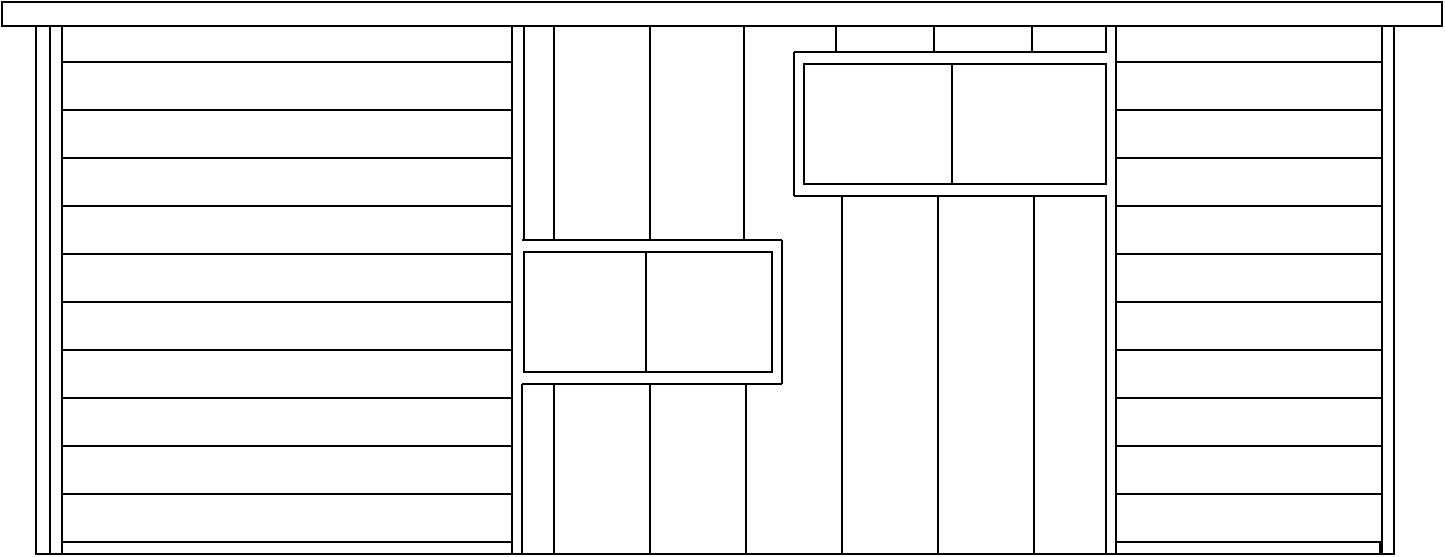 <mxfile version="10.6.9" type="github"><diagram id="NxlQ8bqLyU6EwYpoMopH" name="Page-1"><mxGraphModel dx="754" dy="465" grid="1" gridSize="6" guides="1" tooltips="1" connect="1" arrows="1" fold="1" page="1" pageScale="1" pageWidth="1100" pageHeight="850" math="0" shadow="0"><root><mxCell id="0"/><mxCell id="1" parent="0"/><mxCell id="kO-maVPEDU3jo5znh7mr-5" value="" style="rounded=0;whiteSpace=wrap;html=1;" vertex="1" parent="1"><mxGeometry x="270" y="330" width="660" height="6" as="geometry"/></mxCell><mxCell id="kO-maVPEDU3jo5znh7mr-11" value="" style="rounded=0;whiteSpace=wrap;html=1;" vertex="1" parent="1"><mxGeometry x="270" y="234" width="228" height="24" as="geometry"/></mxCell><mxCell id="kO-maVPEDU3jo5znh7mr-9" value="" style="rounded=0;whiteSpace=wrap;html=1;" vertex="1" parent="1"><mxGeometry x="270" y="282" width="228" height="24" as="geometry"/></mxCell><mxCell id="kO-maVPEDU3jo5znh7mr-1" value="" style="rounded=0;whiteSpace=wrap;html=1;" vertex="1" parent="1"><mxGeometry x="257" y="72" width="672" height="264" as="geometry"/></mxCell><mxCell id="kO-maVPEDU3jo5znh7mr-8" value="" style="rounded=0;whiteSpace=wrap;html=1;" vertex="1" parent="1"><mxGeometry x="270" y="306" width="225" height="24" as="geometry"/></mxCell><mxCell id="kO-maVPEDU3jo5znh7mr-2" value="" style="rounded=0;whiteSpace=wrap;html=1;" vertex="1" parent="1"><mxGeometry x="240" y="60" width="720" height="12" as="geometry"/></mxCell><mxCell id="kO-maVPEDU3jo5znh7mr-3" value="" style="rounded=0;whiteSpace=wrap;html=1;" vertex="1" parent="1"><mxGeometry x="264" y="72" width="6" height="264" as="geometry"/></mxCell><mxCell id="kO-maVPEDU3jo5znh7mr-4" value="" style="rounded=0;whiteSpace=wrap;html=1;" vertex="1" parent="1"><mxGeometry x="930" y="72" width="6" height="264" as="geometry"/></mxCell><mxCell id="kO-maVPEDU3jo5znh7mr-10" value="" style="rounded=0;whiteSpace=wrap;html=1;" vertex="1" parent="1"><mxGeometry x="270" y="258" width="225" height="24" as="geometry"/></mxCell><mxCell id="kO-maVPEDU3jo5znh7mr-12" value="" style="rounded=0;whiteSpace=wrap;html=1;" vertex="1" parent="1"><mxGeometry x="270" y="210" width="225" height="24" as="geometry"/></mxCell><mxCell id="kO-maVPEDU3jo5znh7mr-13" value="" style="rounded=0;whiteSpace=wrap;html=1;" vertex="1" parent="1"><mxGeometry x="270" y="186" width="225" height="24" as="geometry"/></mxCell><mxCell id="kO-maVPEDU3jo5znh7mr-14" value="" style="rounded=0;whiteSpace=wrap;html=1;" vertex="1" parent="1"><mxGeometry x="270" y="162" width="225" height="24" as="geometry"/></mxCell><mxCell id="kO-maVPEDU3jo5znh7mr-15" value="" style="rounded=0;whiteSpace=wrap;html=1;" vertex="1" parent="1"><mxGeometry x="270" y="138" width="225" height="24" as="geometry"/></mxCell><mxCell id="kO-maVPEDU3jo5znh7mr-16" value="" style="rounded=0;whiteSpace=wrap;html=1;" vertex="1" parent="1"><mxGeometry x="270" y="114" width="225" height="24" as="geometry"/></mxCell><mxCell id="kO-maVPEDU3jo5znh7mr-17" value="" style="rounded=0;whiteSpace=wrap;html=1;" vertex="1" parent="1"><mxGeometry x="270" y="90" width="225" height="24" as="geometry"/></mxCell><mxCell id="kO-maVPEDU3jo5znh7mr-19" value="" style="rounded=0;whiteSpace=wrap;html=1;" vertex="1" parent="1"><mxGeometry x="564" y="251" width="48" height="85" as="geometry"/></mxCell><mxCell id="kO-maVPEDU3jo5znh7mr-21" value="" style="rounded=0;whiteSpace=wrap;html=1;" vertex="1" parent="1"><mxGeometry x="660" y="157" width="48" height="179" as="geometry"/></mxCell><mxCell id="kO-maVPEDU3jo5znh7mr-22" value="" style="rounded=0;whiteSpace=wrap;html=1;" vertex="1" parent="1"><mxGeometry x="708" y="157" width="48" height="179" as="geometry"/></mxCell><mxCell id="kO-maVPEDU3jo5znh7mr-23" value="" style="rounded=0;whiteSpace=wrap;html=1;" vertex="1" parent="1"><mxGeometry x="756" y="157" width="36" height="179" as="geometry"/></mxCell><mxCell id="kO-maVPEDU3jo5znh7mr-26" value="" style="line;strokeWidth=1;direction=south;html=1;" vertex="1" parent="1"><mxGeometry x="490" y="72" width="10" height="264" as="geometry"/></mxCell><mxCell id="kO-maVPEDU3jo5znh7mr-27" value="" style="line;strokeWidth=1;direction=south;html=1;" vertex="1" parent="1"><mxGeometry x="495" y="251" width="10" height="85" as="geometry"/></mxCell><mxCell id="kO-maVPEDU3jo5znh7mr-28" value="" style="line;strokeWidth=1;html=1;" vertex="1" parent="1"><mxGeometry x="500" y="246" width="130" height="10" as="geometry"/></mxCell><mxCell id="kO-maVPEDU3jo5znh7mr-29" value="" style="line;strokeWidth=1;direction=south;html=1;" vertex="1" parent="1"><mxGeometry x="625" y="179" width="10" height="72" as="geometry"/></mxCell><mxCell id="kO-maVPEDU3jo5znh7mr-30" value="" style="line;strokeWidth=1;html=1;" vertex="1" parent="1"><mxGeometry x="500" y="174" width="130" height="10" as="geometry"/></mxCell><mxCell id="kO-maVPEDU3jo5znh7mr-31" value="" style="line;strokeWidth=1;direction=south;html=1;" vertex="1" parent="1"><mxGeometry x="496" y="72" width="10" height="107" as="geometry"/></mxCell><mxCell id="kO-maVPEDU3jo5znh7mr-34" value="" style="line;strokeWidth=1;direction=south;html=1;" vertex="1" parent="1"><mxGeometry x="606" y="72" width="10" height="107" as="geometry"/></mxCell><mxCell id="kO-maVPEDU3jo5znh7mr-35" value="" style="rounded=0;whiteSpace=wrap;html=1;" vertex="1" parent="1"><mxGeometry x="516" y="72" width="48" height="107" as="geometry"/></mxCell><mxCell id="kO-maVPEDU3jo5znh7mr-18" value="" style="rounded=0;whiteSpace=wrap;html=1;" vertex="1" parent="1"><mxGeometry x="516" y="251" width="48" height="85" as="geometry"/></mxCell><mxCell id="kO-maVPEDU3jo5znh7mr-38" value="" style="rounded=0;whiteSpace=wrap;html=1;strokeWidth=1;" vertex="1" parent="1"><mxGeometry x="501" y="185" width="124" height="60" as="geometry"/></mxCell><mxCell id="kO-maVPEDU3jo5znh7mr-39" value="" style="line;strokeWidth=1;direction=south;html=1;" vertex="1" parent="1"><mxGeometry x="792" y="72" width="10" height="264" as="geometry"/></mxCell><mxCell id="kO-maVPEDU3jo5znh7mr-40" value="" style="line;strokeWidth=1;html=1;" vertex="1" parent="1"><mxGeometry x="636" y="152" width="156" height="10" as="geometry"/></mxCell><mxCell id="kO-maVPEDU3jo5znh7mr-41" value="" style="line;strokeWidth=1;direction=south;html=1;" vertex="1" parent="1"><mxGeometry x="631" y="85" width="10" height="72" as="geometry"/></mxCell><mxCell id="kO-maVPEDU3jo5znh7mr-42" value="" style="line;strokeWidth=1;html=1;" vertex="1" parent="1"><mxGeometry x="636" y="80" width="156" height="10" as="geometry"/></mxCell><mxCell id="kO-maVPEDU3jo5znh7mr-43" value="" style="rounded=0;whiteSpace=wrap;html=1;" vertex="1" parent="1"><mxGeometry x="755" y="72" width="37" height="13" as="geometry"/></mxCell><mxCell id="kO-maVPEDU3jo5znh7mr-44" value="" style="rounded=0;whiteSpace=wrap;html=1;" vertex="1" parent="1"><mxGeometry x="706" y="72" width="49" height="13" as="geometry"/></mxCell><mxCell id="kO-maVPEDU3jo5znh7mr-45" value="" style="rounded=0;whiteSpace=wrap;html=1;" vertex="1" parent="1"><mxGeometry x="657" y="72" width="49" height="13" as="geometry"/></mxCell><mxCell id="kO-maVPEDU3jo5znh7mr-46" value="" style="rounded=0;whiteSpace=wrap;html=1;strokeWidth=1;" vertex="1" parent="1"><mxGeometry x="641" y="91" width="151" height="60" as="geometry"/></mxCell><mxCell id="kO-maVPEDU3jo5znh7mr-47" value="" style="line;strokeWidth=1;direction=south;html=1;" vertex="1" parent="1"><mxGeometry x="557" y="185" width="10" height="60" as="geometry"/></mxCell><mxCell id="kO-maVPEDU3jo5znh7mr-48" value="" style="line;strokeWidth=1;direction=south;html=1;" vertex="1" parent="1"><mxGeometry x="710" y="91" width="10" height="60" as="geometry"/></mxCell><mxCell id="kO-maVPEDU3jo5znh7mr-49" value="" style="rounded=0;whiteSpace=wrap;html=1;" vertex="1" parent="1"><mxGeometry x="797" y="90" width="133" height="24" as="geometry"/></mxCell><mxCell id="kO-maVPEDU3jo5znh7mr-50" value="" style="rounded=0;whiteSpace=wrap;html=1;" vertex="1" parent="1"><mxGeometry x="797" y="72" width="133" height="18" as="geometry"/></mxCell><mxCell id="kO-maVPEDU3jo5znh7mr-51" value="" style="rounded=0;whiteSpace=wrap;html=1;" vertex="1" parent="1"><mxGeometry x="797" y="114" width="133" height="24" as="geometry"/></mxCell><mxCell id="kO-maVPEDU3jo5znh7mr-52" value="" style="rounded=0;whiteSpace=wrap;html=1;" vertex="1" parent="1"><mxGeometry x="797" y="138" width="133" height="24" as="geometry"/></mxCell><mxCell id="kO-maVPEDU3jo5znh7mr-53" value="" style="rounded=0;whiteSpace=wrap;html=1;" vertex="1" parent="1"><mxGeometry x="797" y="162" width="133" height="24" as="geometry"/></mxCell><mxCell id="kO-maVPEDU3jo5znh7mr-54" value="" style="rounded=0;whiteSpace=wrap;html=1;" vertex="1" parent="1"><mxGeometry x="797" y="186" width="133" height="24" as="geometry"/></mxCell><mxCell id="kO-maVPEDU3jo5znh7mr-55" value="" style="rounded=0;whiteSpace=wrap;html=1;" vertex="1" parent="1"><mxGeometry x="797" y="210" width="133" height="24" as="geometry"/></mxCell><mxCell id="kO-maVPEDU3jo5znh7mr-56" value="" style="rounded=0;whiteSpace=wrap;html=1;" vertex="1" parent="1"><mxGeometry x="797" y="234" width="133" height="24" as="geometry"/></mxCell><mxCell id="kO-maVPEDU3jo5znh7mr-58" value="" style="rounded=0;whiteSpace=wrap;html=1;" vertex="1" parent="1"><mxGeometry x="797" y="258" width="133" height="24" as="geometry"/></mxCell><mxCell id="kO-maVPEDU3jo5znh7mr-59" value="" style="rounded=0;whiteSpace=wrap;html=1;" vertex="1" parent="1"><mxGeometry x="797" y="282" width="133" height="24" as="geometry"/></mxCell><mxCell id="kO-maVPEDU3jo5znh7mr-60" value="" style="rounded=0;whiteSpace=wrap;html=1;" vertex="1" parent="1"><mxGeometry x="797" y="306" width="133" height="24" as="geometry"/></mxCell></root></mxGraphModel></diagram></mxfile>